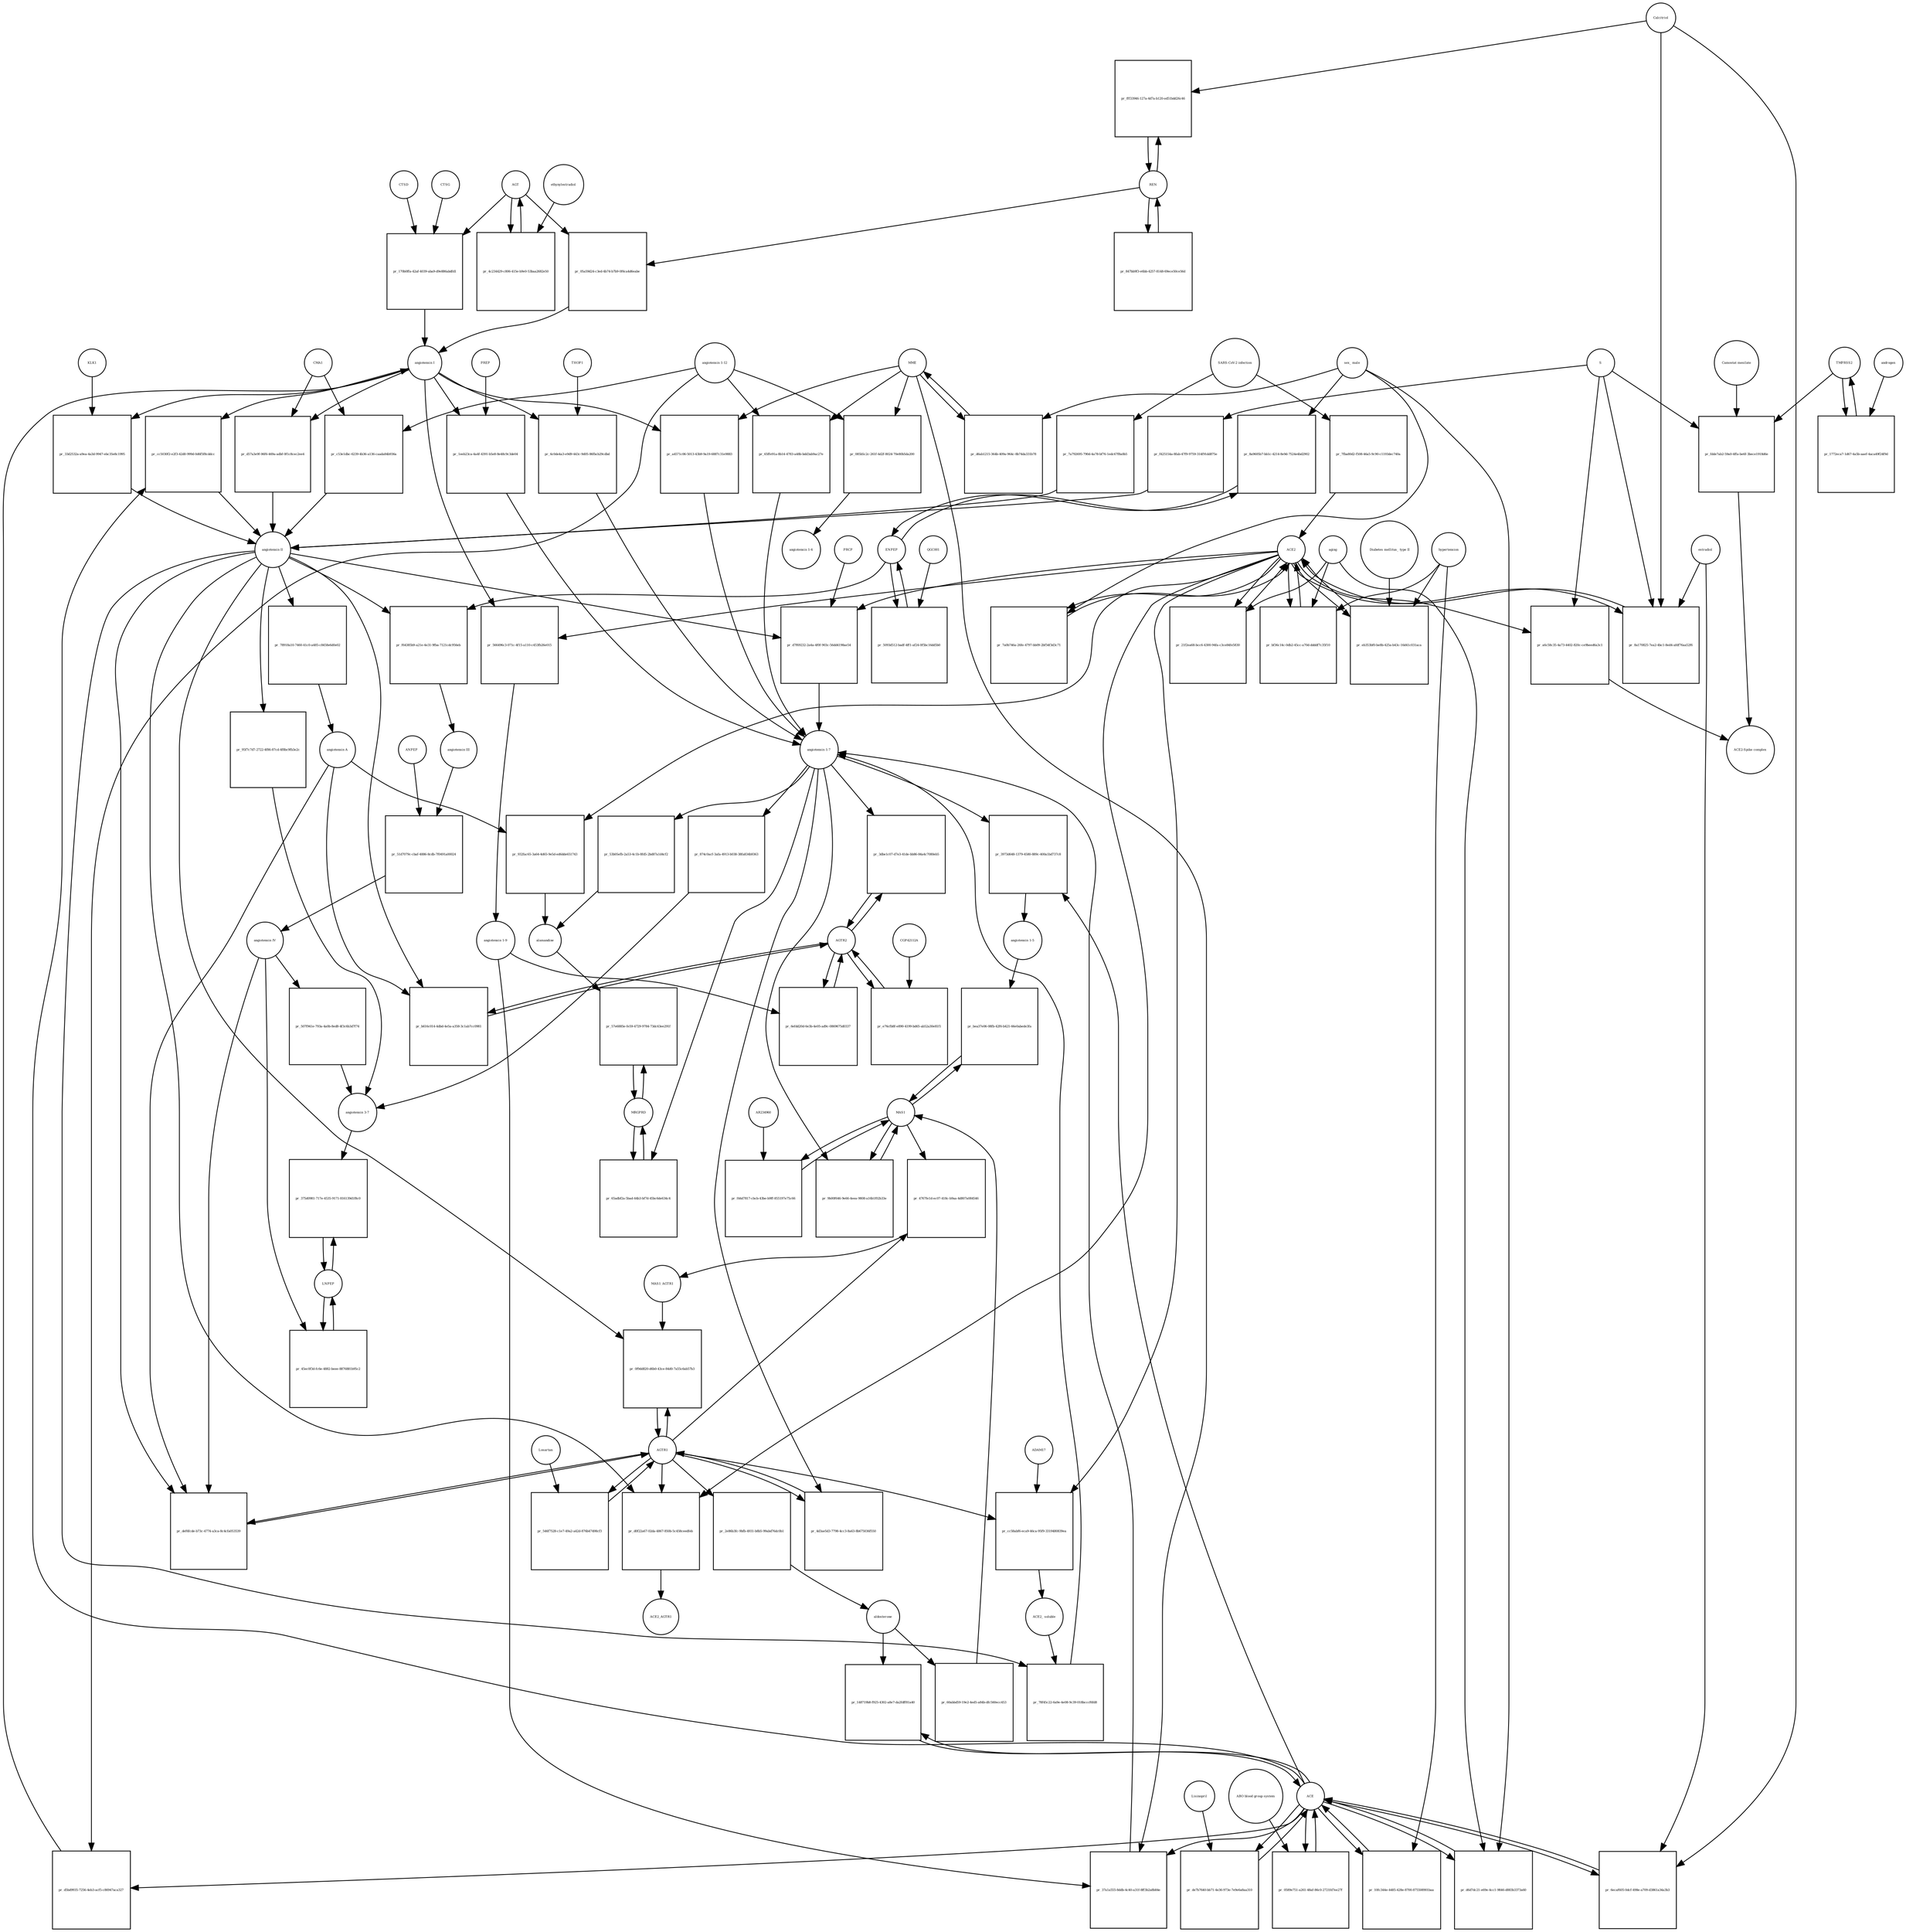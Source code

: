 strict digraph  {
"angiotensin I" [annotation="urn_miriam_obo.chebi_CHEBI%3A2718", bipartite=0, cls="simple chemical", fontsize=4, label="angiotensin I", shape=circle];
"pr_cc5030f2-e2f3-42d0-999d-0d6f5f8cddcc" [annotation="", bipartite=1, cls=process, fontsize=4, label="pr_cc5030f2-e2f3-42d0-999d-0d6f5f8cddcc", shape=square];
"angiotensin II" [annotation="urn_miriam_obo.chebi_CHEBI%3A48432", bipartite=0, cls="simple chemical", fontsize=4, label="angiotensin II", shape=circle];
ACE [annotation="urn_miriam_hgnc_HGNC%3A2707", bipartite=0, cls=macromolecule, fontsize=4, label=ACE, shape=circle];
"pr_566496c3-071c-4f15-a110-c453fb26e015" [annotation="", bipartite=1, cls=process, fontsize=4, label="pr_566496c3-071c-4f15-a110-c453fb26e015", shape=square];
"angiotensin 1-9" [annotation="urn_miriam_obo.chebi_CHEBI%3A80128", bipartite=0, cls="simple chemical", fontsize=4, label="angiotensin 1-9", shape=circle];
ACE2 [annotation="urn_miriam_hgnc_HGNC%3A13557", bipartite=0, cls=macromolecule, fontsize=4, label=ACE2, shape=circle];
"pr_37a1a555-8ddb-4c40-a31f-8ff3b2a8b84e" [annotation="", bipartite=1, cls=process, fontsize=4, label="pr_37a1a555-8ddb-4c40-a31f-8ff3b2a8b84e", shape=square];
"angiotensin 1-7" [annotation="urn_miriam_obo.chebi_CHEBI%3A55438", bipartite=0, cls="simple chemical", fontsize=4, label="angiotensin 1-7", shape=circle];
MME [annotation="", bipartite=0, cls=macromolecule, fontsize=4, label=MME, shape=circle];
"pr_d7f69232-2a4a-4f0f-903c-56dd4198ae54" [annotation="", bipartite=1, cls=process, fontsize=4, label="pr_d7f69232-2a4a-4f0f-903c-56dd4198ae54", shape=square];
PRCP [annotation="urn_miriam_hgnc_HGNC%3A9344", bipartite=0, cls=macromolecule, fontsize=4, label=PRCP, shape=circle];
"pr_3973d648-1379-4580-889c-400a1bd737c8" [annotation="", bipartite=1, cls=process, fontsize=4, label="pr_3973d648-1379-4580-889c-400a1bd737c8", shape=square];
"angiotensin 1-5" [annotation="urn_miriam_obo.chebi_CHEBI%3A80129", bipartite=0, cls="simple chemical", fontsize=4, label="angiotensin 1-5", shape=circle];
REN [annotation="urn_miriam_hgnc_HGNC%3A9958", bipartite=0, cls=macromolecule, fontsize=4, label=REN, shape=circle];
"pr_fff33946-127a-4d7a-b120-ed51bdd26c46" [annotation="", bipartite=1, cls="omitted process", fontsize=4, label="pr_fff33946-127a-4d7a-b120-ed51bdd26c46", shape=square];
Calcitriol [annotation="urn_miriam_obo.chebi_CHEBI%3A17823", bipartite=0, cls="simple chemical", fontsize=4, label=Calcitriol, shape=circle];
AGT [annotation="urn_miriam_hgnc_HGNC%3A333", bipartite=0, cls=macromolecule, fontsize=4, label=AGT, shape=circle];
"pr_05a59d24-c3ed-4b74-b7b9-0f6ca4d6eabe" [annotation="", bipartite=1, cls=process, fontsize=4, label="pr_05a59d24-c3ed-4b74-b7b9-0f6ca4d6eabe", shape=square];
"pr_a4571c06-5013-43b9-9a19-6887c31e9883" [annotation="", bipartite=1, cls=process, fontsize=4, label="pr_a4571c06-5013-43b9-9a19-6887c31e9883", shape=square];
MAS1 [annotation="urn_miriam_hgnc_HGNC%3A6899", bipartite=0, cls=macromolecule, fontsize=4, label=MAS1, shape=circle];
"pr_bea37e06-08fb-42f6-b421-66e0abede3fa" [annotation="", bipartite=1, cls=process, fontsize=4, label="pr_bea37e06-08fb-42f6-b421-66e0abede3fa", shape=square];
"pr_53b05efb-2a53-4c1b-8fd5-2bd87a1d4cf2" [annotation="", bipartite=1, cls=process, fontsize=4, label="pr_53b05efb-2a53-4c1b-8fd5-2bd87a1d4cf2", shape=square];
alamandine [annotation="urn_miriam_pubchem.compound_44192273", bipartite=0, cls="simple chemical", fontsize=4, label=alamandine, shape=circle];
"pr_78918a10-7460-41c0-a485-c8458e6d0e02" [annotation="", bipartite=1, cls=process, fontsize=4, label="pr_78918a10-7460-41c0-a485-c8458e6d0e02", shape=square];
"angiotensin A" [annotation="urn_miriam_kegg.compound_C20970|urn_miriam_pubchem.compound_91691124", bipartite=0, cls="simple chemical", fontsize=4, label="angiotensin A", shape=circle];
"pr_932fac65-3a64-4d65-9e5d-ed6dde651743" [annotation="", bipartite=1, cls=process, fontsize=4, label="pr_932fac65-3a64-4d65-9e5d-ed6dde651743", shape=square];
"pr_f64385b9-a21e-4e31-9fba-7121cdc956eb" [annotation="", bipartite=1, cls=process, fontsize=4, label="pr_f64385b9-a21e-4e31-9fba-7121cdc956eb", shape=square];
"angiotensin III" [annotation="urn_miriam_obo.chebi_CHEBI%3A89666", bipartite=0, cls="simple chemical", fontsize=4, label="angiotensin III", shape=circle];
ENPEP [annotation="urn_miriam_hgnc_HGNC%3A3355", bipartite=0, cls=macromolecule, fontsize=4, label=ENPEP, shape=circle];
"pr_51d7079c-cbaf-4886-8cdb-7f0491a00024" [annotation="", bipartite=1, cls=process, fontsize=4, label="pr_51d7079c-cbaf-4886-8cdb-7f0491a00024", shape=square];
"angiotensin IV" [annotation="urn_miriam_obo.chebi_CHEBI%3A80127", bipartite=0, cls="simple chemical", fontsize=4, label="angiotensin IV", shape=circle];
"ANPEP " [annotation="urn_miriam_hgnc_HGNC%3A500", bipartite=0, cls=macromolecule, fontsize=4, label="ANPEP ", shape=circle];
AGTR2 [annotation="urn_miriam_hgnc_HGNC%3A338", bipartite=0, cls=macromolecule, fontsize=4, label=AGTR2, shape=circle];
"pr_e76cfb8f-e890-4199-bd65-ab52a30e81f1" [annotation="", bipartite=1, cls=process, fontsize=4, label="pr_e76cfb8f-e890-4199-bd65-ab52a30e81f1", shape=square];
CGP42112A [annotation="urn_miriam_obo.chebi_CHEBI%3A147302", bipartite=0, cls="simple chemical", fontsize=4, label=CGP42112A, shape=circle];
"pr_847bb9f3-e6bb-4257-8148-69ece50ce56d" [annotation="", bipartite=1, cls=process, fontsize=4, label="pr_847bb9f3-e6bb-4257-8148-69ece50ce56d", shape=square];
"pr_cc58abf6-eca9-46ca-95f9-3319480839ea" [annotation="", bipartite=1, cls=process, fontsize=4, label="pr_cc58abf6-eca9-46ca-95f9-3319480839ea", shape=square];
"ACE2_ soluble" [annotation="urn_miriam_hgnc.symbol_ACE2", bipartite=0, cls=macromolecule, fontsize=4, label="ACE2_ soluble", shape=circle];
ADAM17 [annotation="urn_miriam_hgnc_HGNC%3A195", bipartite=0, cls=macromolecule, fontsize=4, label=ADAM17, shape=circle];
AGTR1 [annotation="urn_miriam_hgnc_HGNC%3A336", bipartite=0, cls=macromolecule, fontsize=4, label=AGTR1, shape=circle];
"pr_b616c014-4dbd-4e5a-a358-3c1ab7cc0981" [annotation="", bipartite=1, cls=process, fontsize=4, label="pr_b616c014-4dbd-4e5a-a358-3c1ab7cc0981", shape=square];
MRGPRD [annotation="urn_miriam_hgnc_HGNC%3A29626", bipartite=0, cls=macromolecule, fontsize=4, label=MRGPRD, shape=circle];
"pr_57e6885e-fe59-4729-9784-73dc63ee291f" [annotation="", bipartite=1, cls=process, fontsize=4, label="pr_57e6885e-fe59-4729-9784-73dc63ee291f", shape=square];
"pr_78f45c22-6a9e-4e08-9c39-018bcccf6fd8" [annotation="", bipartite=1, cls=process, fontsize=4, label="pr_78f45c22-6a9e-4e08-9c39-018bcccf6fd8", shape=square];
"pr_7a0b746a-26fe-4797-bb09-2bf54f3d3c71" [annotation="", bipartite=1, cls=process, fontsize=4, label="pr_7a0b746a-26fe-4797-bb09-2bf54f3d3c71", shape=square];
"sex_ male" [annotation=urn_miriam_mesh_D008297, bipartite=0, cls=phenotype, fontsize=4, label="sex_ male", shape=circle];
"pr_f425154a-8fab-47f9-9759-314f91dd875e" [annotation="", bipartite=1, cls=process, fontsize=4, label="pr_f425154a-8fab-47f9-9759-314f91dd875e", shape=square];
S [annotation="urn_miriam_uniprot_P0DTC2|urn_miriam_uniprot_P59594", bipartite=0, cls=macromolecule, fontsize=4, label=S, shape=circle];
"pr_def6fcde-b73c-4774-a3ca-8c4cfa053539" [annotation="", bipartite=1, cls=process, fontsize=4, label="pr_def6fcde-b73c-4774-a3ca-8c4cfa053539", shape=square];
"pr_d0f22a67-02da-4867-850b-5c458ceedfeb" [annotation="", bipartite=1, cls=process, fontsize=4, label="pr_d0f22a67-02da-4867-850b-5c458ceedfeb", shape=square];
ACE2_AGTR1 [annotation=urn_miriam_pubmed_25225202, bipartite=0, cls=complex, fontsize=4, label=ACE2_AGTR1, shape=circle];
"pr_a6c58c35-4a73-4402-820c-ce9beed6a3c1" [annotation="", bipartite=1, cls=process, fontsize=4, label="pr_a6c58c35-4a73-4402-820c-ce9beed6a3c1", shape=square];
"ACE2-Spike complex" [annotation=urn_miriam_pubmed_32275855, bipartite=0, cls=complex, fontsize=4, label="ACE2-Spike complex", shape=circle];
"pr_7a792695-790d-4a78-bf76-1edc67f8a0b5" [annotation="", bipartite=1, cls=process, fontsize=4, label="pr_7a792695-790d-4a78-bf76-1edc67f8a0b5", shape=square];
"SARS-CoV-2 infection" [annotation="urn_miriam_taxonomy_2697049|urn_miriam_mesh_C000657245", bipartite=0, cls=phenotype, fontsize=4, label="SARS-CoV-2 infection", shape=circle];
"angiotensin 1-12" [annotation=urn_miriam_pubmed_27465904, bipartite=0, cls="simple chemical", fontsize=4, label="angiotensin 1-12", shape=circle];
"pr_c53e1dbc-6239-4b36-a136-caada84b936a" [annotation="", bipartite=1, cls=process, fontsize=4, label="pr_c53e1dbc-6239-4b36-a136-caada84b936a", shape=square];
CMA1 [annotation="urn_miriam_hgnc_HGNC%3A2097", bipartite=0, cls=macromolecule, fontsize=4, label=CMA1, shape=circle];
TMPRSS2 [annotation="urn_miriam_hgnc_HGNC%3A11876", bipartite=0, cls=macromolecule, fontsize=4, label=TMPRSS2, shape=circle];
"pr_1772eca7-1d67-4a5b-aaef-4aca49f24f9d" [annotation="", bipartite=1, cls="omitted process", fontsize=4, label="pr_1772eca7-1d67-4a5b-aaef-4aca49f24f9d", shape=square];
androgen [annotation="urn_miriam_obo.chebi_CHEBI%3A50113", bipartite=0, cls="simple chemical", fontsize=4, label=androgen, shape=circle];
"pr_085b5c2c-261f-4d2f-8024-70e80b5da200" [annotation="", bipartite=1, cls=process, fontsize=4, label="pr_085b5c2c-261f-4d2f-8024-70e80b5da200", shape=square];
"angiotensin 1-4" [annotation=urn_miriam_pubmed_22490446, bipartite=0, cls="simple chemical", fontsize=4, label="angiotensin 1-4", shape=circle];
"pr_4767fe1d-ec07-418c-b9aa-4d807a084546" [annotation="", bipartite=1, cls=process, fontsize=4, label="pr_4767fe1d-ec07-418c-b9aa-4d807a084546", shape=square];
MAS1_AGTR1 [annotation=urn_miriam_pubmed_15809376, bipartite=0, cls=complex, fontsize=4, label=MAS1_AGTR1, shape=circle];
"pr_0f9dd820-d6b0-43ce-84d0-7a55c6ab57b3" [annotation="", bipartite=1, cls=process, fontsize=4, label="pr_0f9dd820-d6b0-43ce-84d0-7a55c6ab57b3", shape=square];
"pr_de7b7640-bb71-4e36-973e-7e9e6a8aa310" [annotation="", bipartite=1, cls=process, fontsize=4, label="pr_de7b7640-bb71-4e36-973e-7e9e6a8aa310", shape=square];
Lisinopril [annotation="urn_miriam_obo.chebi_CHEBI%3A43755", bipartite=0, cls="simple chemical", fontsize=4, label=Lisinopril, shape=circle];
"pr_d5bd9935-7256-4eb3-acf5-c86947aca327" [annotation="", bipartite=1, cls=process, fontsize=4, label="pr_d5bd9935-7256-4eb3-acf5-c86947aca327", shape=square];
LNPEP [annotation="urn_miriam_hgnc_HGNC%3A6656", bipartite=0, cls=macromolecule, fontsize=4, label=LNPEP, shape=circle];
"pr_45ec0f3d-fc6e-4882-beee-8876881b95c2" [annotation="", bipartite=1, cls=process, fontsize=4, label="pr_45ec0f3d-fc6e-4882-beee-8876881b95c2", shape=square];
"pr_65ffe91a-8b14-4783-a48b-bdd3ab9ac27e" [annotation="", bipartite=1, cls=process, fontsize=4, label="pr_65ffe91a-8b14-4783-a48b-bdd3ab9ac27e", shape=square];
"pr_f44d7817-cbcb-43be-b9ff-855197e75c66" [annotation="", bipartite=1, cls=process, fontsize=4, label="pr_f44d7817-cbcb-43be-b9ff-855197e75c66", shape=square];
AR234960 [annotation="urn_miriam_pubchem.compound_146025955", bipartite=0, cls="simple chemical", fontsize=4, label=AR234960, shape=circle];
"pr_5093d512-badf-4ff1-af24-0f5bc16dd5b0" [annotation="", bipartite=1, cls=process, fontsize=4, label="pr_5093d512-badf-4ff1-af24-0f5bc16dd5b0", shape=square];
QGC001 [annotation=urn_miriam_pubmed_24337978, bipartite=0, cls="simple chemical", fontsize=4, label=QGC001, shape=circle];
"pr_170b0ffa-42af-4039-aba9-d9e886abdfd1" [annotation="", bipartite=1, cls=process, fontsize=4, label="pr_170b0ffa-42af-4039-aba9-d9e886abdfd1", shape=square];
CTSD [annotation="urn_miriam_hgnc_HGNC%3A2529", bipartite=0, cls=macromolecule, fontsize=4, label=CTSD, shape=circle];
CTSG [annotation="urn_miriam_hgnc_HGNC%3A2532", bipartite=0, cls=macromolecule, fontsize=4, label=CTSG, shape=circle];
"pr_d57a3e9f-06f6-469a-adbf-0f1c8cec2ee4" [annotation="", bipartite=1, cls=process, fontsize=4, label="pr_d57a3e9f-06f6-469a-adbf-0f1c8cec2ee4", shape=square];
"pr_33d2532a-a9ea-4a3d-9947-ebc35e8c1995" [annotation="", bipartite=1, cls=process, fontsize=4, label="pr_33d2532a-a9ea-4a3d-9947-ebc35e8c1995", shape=square];
KLK1 [annotation="urn_miriam_hgnc_HGNC%3A6357", bipartite=0, cls=macromolecule, fontsize=4, label=KLK1, shape=circle];
"pr_6c0de4a3-e9d9-443c-9d05-86fbcb29cdbd" [annotation="", bipartite=1, cls=process, fontsize=4, label="pr_6c0de4a3-e9d9-443c-9d05-86fbcb29cdbd", shape=square];
THOP1 [annotation="urn_miriam_hgnc_HGNC%3A11793", bipartite=0, cls=macromolecule, fontsize=4, label=THOP1, shape=circle];
"pr_1eeb23ca-4a4f-4391-b5e8-8e48c9c3de04" [annotation="", bipartite=1, cls=process, fontsize=4, label="pr_1eeb23ca-4a4f-4391-b5e8-8e48c9c3de04", shape=square];
PREP [annotation="urn_miriam_hgnc_HGNC%3A9358", bipartite=0, cls=macromolecule, fontsize=4, label=PREP, shape=circle];
"pr_546f7528-c1e7-49a2-a42d-876b47498cf3" [annotation="", bipartite=1, cls=process, fontsize=4, label="pr_546f7528-c1e7-49a2-a42d-876b47498cf3", shape=square];
Losartan [annotation="urn_miriam_obo.chebi_CHEBI%3A6541", bipartite=0, cls="simple chemical", fontsize=4, label=Losartan, shape=circle];
"pr_4d3ae5d3-7798-4cc3-8a63-8b675036f550" [annotation="", bipartite=1, cls=process, fontsize=4, label="pr_4d3ae5d3-7798-4cc3-8a63-8b675036f550", shape=square];
"pr_3dbe1c07-d7e3-41de-bb86-84a4c7080eb5" [annotation="", bipartite=1, cls=process, fontsize=4, label="pr_3dbe1c07-d7e3-41de-bb86-84a4c7080eb5", shape=square];
"pr_6efdd20d-6e3b-4e05-ad9c-0869675d0337" [annotation="", bipartite=1, cls=process, fontsize=4, label="pr_6efdd20d-6e3b-4e05-ad9c-0869675d0337", shape=square];
"pr_9b00f646-9e66-4eea-9808-a16b1f02b33e" [annotation="", bipartite=1, cls=process, fontsize=4, label="pr_9b00f646-9e66-4eea-9808-a16b1f02b33e", shape=square];
"pr_65adbf2a-5bad-44b3-bf7d-45bc6de634c4" [annotation="", bipartite=1, cls=process, fontsize=4, label="pr_65adbf2a-5bad-44b3-bf7d-45bc6de634c4", shape=square];
"pr_874c0acf-3afa-4913-b038-38fa834b9363" [annotation="", bipartite=1, cls=process, fontsize=4, label="pr_874c0acf-3afa-4913-b038-38fa834b9363", shape=square];
"angiotensin 3-7" [annotation=urn_miriam_pubmed_30934934, bipartite=0, cls="simple chemical", fontsize=4, label="angiotensin 3-7", shape=circle];
"pr_95f7c7d7-2722-4f86-87cd-4f8bc9fb3e2c" [annotation="", bipartite=1, cls=process, fontsize=4, label="pr_95f7c7d7-2722-4f86-87cd-4f8bc9fb3e2c", shape=square];
"pr_507f941e-793a-4a0b-8ed8-4f3c6b3d7f74" [annotation="", bipartite=1, cls=process, fontsize=4, label="pr_507f941e-793a-4a0b-8ed8-4f3c6b3d7f74", shape=square];
"pr_fdde7ab2-59a0-4ffa-be6f-3bece1918d6e" [annotation="", bipartite=1, cls="omitted process", fontsize=4, label="pr_fdde7ab2-59a0-4ffa-be6f-3bece1918d6e", shape=square];
"Camostat mesilate" [annotation="urn_miriam_obo.chebi_CHEBI%3A135632", bipartite=0, cls="simple chemical", fontsize=4, label="Camostat mesilate", shape=circle];
"pr_375d0981-717e-4535-9171-816139d1f8c0" [annotation="", bipartite=1, cls=process, fontsize=4, label="pr_375d0981-717e-4535-9171-816139d1f8c0", shape=square];
"pr_8a170825-7ea2-4bc1-8ed4-afdf76aa52f6" [annotation="", bipartite=1, cls="omitted process", fontsize=4, label="pr_8a170825-7ea2-4bc1-8ed4-afdf76aa52f6", shape=square];
estradiol [annotation="urn_miriam_obo.chebi_CHEBI%3A16469", bipartite=0, cls="simple chemical", fontsize=4, label=estradiol, shape=circle];
"pr_4c234429-c806-415e-b9e0-53baa2682e50" [annotation="", bipartite=1, cls="omitted process", fontsize=4, label="pr_4c234429-c806-415e-b9e0-53baa2682e50", shape=square];
ethynylestradiol [annotation="urn_miriam_obo.chebi_CHEBI%3A4903", bipartite=0, cls="simple chemical", fontsize=4, label=ethynylestradiol, shape=circle];
"pr_7fba80d2-f508-46a5-9c90-c1193dec740a" [annotation="", bipartite=1, cls=process, fontsize=4, label="pr_7fba80d2-f508-46a5-9c90-c1193dec740a", shape=square];
"pr_d6d7dc21-e69e-4cc1-9846-d883b3373a60" [annotation="", bipartite=1, cls=process, fontsize=4, label="pr_d6d7dc21-e69e-4cc1-9846-d883b3373a60", shape=square];
aging [annotation="urn_miriam_obo.go_GO%3A0007568", bipartite=0, cls=phenotype, fontsize=4, label=aging, shape=circle];
"pr_0589e751-a261-48af-86c0-2721fd7ee27f" [annotation="", bipartite=1, cls=process, fontsize=4, label="pr_0589e751-a261-48af-86c0-2721fd7ee27f", shape=square];
"ABO blood group system" [annotation=urn_miriam_mesh_D000017, bipartite=0, cls=phenotype, fontsize=4, label="ABO blood group system", shape=circle];
"pr_21f2ea68-bcc6-4300-94fa-c3ce84fe5830" [annotation="", bipartite=1, cls="omitted process", fontsize=4, label="pr_21f2ea68-bcc6-4300-94fa-c3ce84fe5830", shape=square];
"pr_bf36c14c-0db2-45cc-a70d-ddddf7c35f10" [annotation="", bipartite=1, cls=process, fontsize=4, label="pr_bf36c14c-0db2-45cc-a70d-ddddf7c35f10", shape=square];
hypertension [annotation=urn_miriam_mesh_D006973, bipartite=0, cls=phenotype, fontsize=4, label=hypertension, shape=circle];
"pr_8a9605b7-bb1c-4214-8e9d-7524e4bd2902" [annotation="", bipartite=1, cls=process, fontsize=4, label="pr_8a9605b7-bb1c-4214-8e9d-7524e4bd2902", shape=square];
"pr_d6ab1215-364b-409a-964c-8b74da331b78" [annotation="", bipartite=1, cls=process, fontsize=4, label="pr_d6ab1215-364b-409a-964c-8b74da331b78", shape=square];
"pr_148719b8-f925-4302-a8e7-da2fdff81a40" [annotation="", bipartite=1, cls=process, fontsize=4, label="pr_148719b8-f925-4302-a8e7-da2fdff81a40", shape=square];
aldosterone [annotation="urn_miriam_obo.chebi_CHEBI%3A27584", bipartite=0, cls="simple chemical", fontsize=4, label=aldosterone, shape=circle];
"pr_60abbd59-19e2-4ed5-a84b-dfc560ecc453" [annotation="", bipartite=1, cls=process, fontsize=4, label="pr_60abbd59-19e2-4ed5-a84b-dfc560ecc453", shape=square];
"pr_6ecaf605-0dcf-498e-a709-d3861a34a3b3" [annotation="", bipartite=1, cls="omitted process", fontsize=4, label="pr_6ecaf605-0dcf-498e-a709-d3861a34a3b3", shape=square];
"pr_2e86b3fc-9bfb-4931-b8b5-99abd76dc0b1" [annotation="", bipartite=1, cls=process, fontsize=4, label="pr_2e86b3fc-9bfb-4931-b8b5-99abd76dc0b1", shape=square];
"pr_eb353bf0-be8b-425a-b43c-16d41c031aca" [annotation="", bipartite=1, cls="omitted process", fontsize=4, label="pr_eb353bf0-be8b-425a-b43c-16d41c031aca", shape=square];
" Diabetes mellitus_ type II" [annotation=urn_miriam_mesh_D003924, bipartite=0, cls=phenotype, fontsize=4, label=" Diabetes mellitus_ type II", shape=circle];
"pr_10fc344e-4485-428e-8700-875508901baa" [annotation="", bipartite=1, cls=process, fontsize=4, label="pr_10fc344e-4485-428e-8700-875508901baa", shape=square];
"angiotensin I" -> "pr_cc5030f2-e2f3-42d0-999d-0d6f5f8cddcc"  [annotation="", interaction_type=consumption];
"angiotensin I" -> "pr_566496c3-071c-4f15-a110-c453fb26e015"  [annotation="", interaction_type=consumption];
"angiotensin I" -> "pr_a4571c06-5013-43b9-9a19-6887c31e9883"  [annotation="", interaction_type=consumption];
"angiotensin I" -> "pr_d57a3e9f-06f6-469a-adbf-0f1c8cec2ee4"  [annotation="", interaction_type=consumption];
"angiotensin I" -> "pr_33d2532a-a9ea-4a3d-9947-ebc35e8c1995"  [annotation="", interaction_type=consumption];
"angiotensin I" -> "pr_6c0de4a3-e9d9-443c-9d05-86fbcb29cdbd"  [annotation="", interaction_type=consumption];
"angiotensin I" -> "pr_1eeb23ca-4a4f-4391-b5e8-8e48c9c3de04"  [annotation="", interaction_type=consumption];
"pr_cc5030f2-e2f3-42d0-999d-0d6f5f8cddcc" -> "angiotensin II"  [annotation="", interaction_type=production];
"angiotensin II" -> "pr_d7f69232-2a4a-4f0f-903c-56dd4198ae54"  [annotation="", interaction_type=consumption];
"angiotensin II" -> "pr_78918a10-7460-41c0-a485-c8458e6d0e02"  [annotation="", interaction_type=consumption];
"angiotensin II" -> "pr_f64385b9-a21e-4e31-9fba-7121cdc956eb"  [annotation="", interaction_type=consumption];
"angiotensin II" -> "pr_b616c014-4dbd-4e5a-a358-3c1ab7cc0981"  [annotation="urn_miriam_pubmed_17630322|urn_miriam_taxonomy_9606|urn_miriam_pubmed_17138938", interaction_type=stimulation];
"angiotensin II" -> "pr_78f45c22-6a9e-4e08-9c39-018bcccf6fd8"  [annotation="", interaction_type=consumption];
"angiotensin II" -> "pr_def6fcde-b73c-4774-a3ca-8c4cfa053539"  [annotation="urn_miriam_pubmed_26497614|urn_miriam_taxonomy_10116|urn_miriam_pubmed_17630322|urn_miriam_pubmed_32333398|urn_miriam_pubmed_17138938|urn_miriam_taxonomy_9606", interaction_type=stimulation];
"angiotensin II" -> "pr_d0f22a67-02da-4867-850b-5c458ceedfeb"  [annotation="urn_miriam_pubmed_25225202|urn_miriam_taxonomy_9606", interaction_type=inhibition];
"angiotensin II" -> "pr_0f9dd820-d6b0-43ce-84d0-7a55c6ab57b3"  [annotation="urn_miriam_pubmed_15809376|urn_miriam_taxonomy_9606", interaction_type=stimulation];
"angiotensin II" -> "pr_95f7c7d7-2722-4f86-87cd-4f8bc9fb3e2c"  [annotation="", interaction_type=consumption];
ACE -> "pr_cc5030f2-e2f3-42d0-999d-0d6f5f8cddcc"  [annotation="urn_miriam_taxonomy_9606|urn_miriam_pubmed_10969042", interaction_type=catalysis];
ACE -> "pr_37a1a555-8ddb-4c40-a31f-8ff3b2a8b84e"  [annotation="urn_miriam_pubmed_15283675|urn_miriam_taxonomy_9606", interaction_type=catalysis];
ACE -> "pr_3973d648-1379-4580-889c-400a1bd737c8"  [annotation="urn_miriam_pubmed_10969042|urn_miriam_taxonomy_9606", interaction_type=catalysis];
ACE -> "pr_de7b7640-bb71-4e36-973e-7e9e6a8aa310"  [annotation="", interaction_type=consumption];
ACE -> "pr_d5bd9935-7256-4eb3-acf5-c86947aca327"  [annotation="urn_miriam_pubmed_22490446|urn_miriam_taxonomy_10116", interaction_type=catalysis];
ACE -> "pr_d6d7dc21-e69e-4cc1-9846-d883b3373a60"  [annotation="", interaction_type=consumption];
ACE -> "pr_0589e751-a261-48af-86c0-2721fd7ee27f"  [annotation="", interaction_type=consumption];
ACE -> "pr_148719b8-f925-4302-a8e7-da2fdff81a40"  [annotation="", interaction_type=consumption];
ACE -> "pr_6ecaf605-0dcf-498e-a709-d3861a34a3b3"  [annotation="", interaction_type=consumption];
ACE -> "pr_10fc344e-4485-428e-8700-875508901baa"  [annotation="", interaction_type=consumption];
"pr_566496c3-071c-4f15-a110-c453fb26e015" -> "angiotensin 1-9"  [annotation="", interaction_type=production];
"angiotensin 1-9" -> "pr_37a1a555-8ddb-4c40-a31f-8ff3b2a8b84e"  [annotation="", interaction_type=consumption];
"angiotensin 1-9" -> "pr_6efdd20d-6e3b-4e05-ad9c-0869675d0337"  [annotation="urn_miriam_pubmed_30048754|urn_miriam_taxonomy_10116", interaction_type=stimulation];
ACE2 -> "pr_566496c3-071c-4f15-a110-c453fb26e015"  [annotation="urn_miriam_pubmed_10969042|urn_miriam_taxonomy_9606", interaction_type=catalysis];
ACE2 -> "pr_d7f69232-2a4a-4f0f-903c-56dd4198ae54"  [annotation="urn_miriam_taxonomy_10090|urn_miriam_pubmed_23392115", interaction_type=catalysis];
ACE2 -> "pr_932fac65-3a64-4d65-9e5d-ed6dde651743"  [annotation="urn_miriam_pubmed_23446738|urn_miriam_taxonomy_9606", interaction_type=catalysis];
ACE2 -> "pr_cc58abf6-eca9-46ca-95f9-3319480839ea"  [annotation="", interaction_type=consumption];
ACE2 -> "pr_7a0b746a-26fe-4797-bb09-2bf54f3d3c71"  [annotation="", interaction_type=consumption];
ACE2 -> "pr_d0f22a67-02da-4867-850b-5c458ceedfeb"  [annotation="", interaction_type=consumption];
ACE2 -> "pr_a6c58c35-4a73-4402-820c-ce9beed6a3c1"  [annotation="", interaction_type=consumption];
ACE2 -> "pr_8a170825-7ea2-4bc1-8ed4-afdf76aa52f6"  [annotation="", interaction_type=consumption];
ACE2 -> "pr_21f2ea68-bcc6-4300-94fa-c3ce84fe5830"  [annotation="", interaction_type=consumption];
ACE2 -> "pr_bf36c14c-0db2-45cc-a70d-ddddf7c35f10"  [annotation="", interaction_type=consumption];
ACE2 -> "pr_eb353bf0-be8b-425a-b43c-16d41c031aca"  [annotation="", interaction_type=consumption];
"pr_37a1a555-8ddb-4c40-a31f-8ff3b2a8b84e" -> "angiotensin 1-7"  [annotation="", interaction_type=production];
"angiotensin 1-7" -> "pr_3973d648-1379-4580-889c-400a1bd737c8"  [annotation="", interaction_type=consumption];
"angiotensin 1-7" -> "pr_53b05efb-2a53-4c1b-8fd5-2bd87a1d4cf2"  [annotation="", interaction_type=consumption];
"angiotensin 1-7" -> "pr_4d3ae5d3-7798-4cc3-8a63-8b675036f550"  [annotation="urn_miriam_pubmed_29928987|urn_miriam_taxonomy_9606", interaction_type=inhibition];
"angiotensin 1-7" -> "pr_3dbe1c07-d7e3-41de-bb86-84a4c7080eb5"  [annotation="urn_miriam_pubmed_15767466|urn_miriam_taxonomy_10116", interaction_type=stimulation];
"angiotensin 1-7" -> "pr_9b00f646-9e66-4eea-9808-a16b1f02b33e"  [annotation="urn_miriam_pubmed_27217404|urn_miriam_taxonomy_9606", interaction_type=stimulation];
"angiotensin 1-7" -> "pr_65adbf2a-5bad-44b3-bf7d-45bc6de634c4"  [annotation="urn_miriam_pubmed_27217404|urn_miriam_taxonomy_9606", interaction_type=stimulation];
"angiotensin 1-7" -> "pr_874c0acf-3afa-4913-b038-38fa834b9363"  [annotation="", interaction_type=consumption];
MME -> "pr_37a1a555-8ddb-4c40-a31f-8ff3b2a8b84e"  [annotation="urn_miriam_pubmed_15283675|urn_miriam_taxonomy_9606", interaction_type=catalysis];
MME -> "pr_a4571c06-5013-43b9-9a19-6887c31e9883"  [annotation="urn_miriam_taxonomy_9606|urn_miriam_pubmed_15283675", interaction_type=catalysis];
MME -> "pr_085b5c2c-261f-4d2f-8024-70e80b5da200"  [annotation="urn_miriam_pubmed_22490446|urn_miriam_taxonomy_10116", interaction_type=catalysis];
MME -> "pr_65ffe91a-8b14-4783-a48b-bdd3ab9ac27e"  [annotation="urn_miriam_pubmed_22490446|urn_miriam_taxonomy_10116", interaction_type=catalysis];
MME -> "pr_d6ab1215-364b-409a-964c-8b74da331b78"  [annotation="", interaction_type=consumption];
"pr_d7f69232-2a4a-4f0f-903c-56dd4198ae54" -> "angiotensin 1-7"  [annotation="", interaction_type=production];
PRCP -> "pr_d7f69232-2a4a-4f0f-903c-56dd4198ae54"  [annotation="urn_miriam_taxonomy_10090|urn_miriam_pubmed_23392115", interaction_type=catalysis];
"pr_3973d648-1379-4580-889c-400a1bd737c8" -> "angiotensin 1-5"  [annotation="", interaction_type=production];
"angiotensin 1-5" -> "pr_bea37e06-08fb-42f6-b421-66e0abede3fa"  [annotation="urn_miriam_pubmed_27660028|urn_miriam_taxonomy_10116", interaction_type=stimulation];
REN -> "pr_fff33946-127a-4d7a-b120-ed51bdd26c46"  [annotation="", interaction_type=consumption];
REN -> "pr_05a59d24-c3ed-4b74-b7b9-0f6ca4d6eabe"  [annotation="urn_miriam_pubmed_10585461|urn_miriam_taxonomy_9606", interaction_type=catalysis];
REN -> "pr_847bb9f3-e6bb-4257-8148-69ece50ce56d"  [annotation="", interaction_type=consumption];
"pr_fff33946-127a-4d7a-b120-ed51bdd26c46" -> REN  [annotation="", interaction_type=production];
Calcitriol -> "pr_fff33946-127a-4d7a-b120-ed51bdd26c46"  [annotation="urn_miriam_pubmed_12122115|urn_miriam_taxonomy_10090", interaction_type=inhibition];
Calcitriol -> "pr_8a170825-7ea2-4bc1-8ed4-afdf76aa52f6"  [annotation="urn_miriam_pubmed_32432918|urn_miriam_taxonomy_9606|urn_miriam_pubmed_19864379|urn_miriam_uniprot_P59594|urn_miriam_pubmed_26562171|urn_miriam_pubmed_28944831|urn_miriam_taxonomy_10116", interaction_type=stimulation];
Calcitriol -> "pr_6ecaf605-0dcf-498e-a709-d3861a34a3b3"  [annotation="urn_miriam_pubmed_26562171|urn_miriam_taxonomy_9606|urn_miriam_pubmed_28944831|urn_miriam_taxonomy_10116", interaction_type=inhibition];
AGT -> "pr_05a59d24-c3ed-4b74-b7b9-0f6ca4d6eabe"  [annotation="", interaction_type=consumption];
AGT -> "pr_170b0ffa-42af-4039-aba9-d9e886abdfd1"  [annotation="", interaction_type=consumption];
AGT -> "pr_4c234429-c806-415e-b9e0-53baa2682e50"  [annotation="", interaction_type=consumption];
"pr_05a59d24-c3ed-4b74-b7b9-0f6ca4d6eabe" -> "angiotensin I"  [annotation="", interaction_type=production];
"pr_a4571c06-5013-43b9-9a19-6887c31e9883" -> "angiotensin 1-7"  [annotation="", interaction_type=production];
MAS1 -> "pr_bea37e06-08fb-42f6-b421-66e0abede3fa"  [annotation="", interaction_type=consumption];
MAS1 -> "pr_4767fe1d-ec07-418c-b9aa-4d807a084546"  [annotation="", interaction_type=consumption];
MAS1 -> "pr_f44d7817-cbcb-43be-b9ff-855197e75c66"  [annotation="", interaction_type=consumption];
MAS1 -> "pr_9b00f646-9e66-4eea-9808-a16b1f02b33e"  [annotation="", interaction_type=consumption];
"pr_bea37e06-08fb-42f6-b421-66e0abede3fa" -> MAS1  [annotation="", interaction_type=production];
"pr_53b05efb-2a53-4c1b-8fd5-2bd87a1d4cf2" -> alamandine  [annotation="", interaction_type=production];
alamandine -> "pr_57e6885e-fe59-4729-9784-73dc63ee291f"  [annotation="urn_miriam_pubmed_23446738|urn_miriam_taxonomy_9606", interaction_type=stimulation];
"pr_78918a10-7460-41c0-a485-c8458e6d0e02" -> "angiotensin A"  [annotation="", interaction_type=production];
"angiotensin A" -> "pr_932fac65-3a64-4d65-9e5d-ed6dde651743"  [annotation="", interaction_type=consumption];
"angiotensin A" -> "pr_b616c014-4dbd-4e5a-a358-3c1ab7cc0981"  [annotation="urn_miriam_pubmed_17630322|urn_miriam_taxonomy_9606|urn_miriam_pubmed_17138938", interaction_type=stimulation];
"angiotensin A" -> "pr_def6fcde-b73c-4774-a3ca-8c4cfa053539"  [annotation="urn_miriam_pubmed_26497614|urn_miriam_taxonomy_10116|urn_miriam_pubmed_17630322|urn_miriam_pubmed_32333398|urn_miriam_pubmed_17138938|urn_miriam_taxonomy_9606", interaction_type=stimulation];
"pr_932fac65-3a64-4d65-9e5d-ed6dde651743" -> alamandine  [annotation="", interaction_type=production];
"pr_f64385b9-a21e-4e31-9fba-7121cdc956eb" -> "angiotensin III"  [annotation="", interaction_type=production];
"angiotensin III" -> "pr_51d7079c-cbaf-4886-8cdb-7f0491a00024"  [annotation="", interaction_type=consumption];
ENPEP -> "pr_f64385b9-a21e-4e31-9fba-7121cdc956eb"  [annotation="urn_miriam_pubmed_8876246|urn_miriam_taxonomy_10090", interaction_type=catalysis];
ENPEP -> "pr_5093d512-badf-4ff1-af24-0f5bc16dd5b0"  [annotation="", interaction_type=consumption];
ENPEP -> "pr_8a9605b7-bb1c-4214-8e9d-7524e4bd2902"  [annotation="", interaction_type=consumption];
"pr_51d7079c-cbaf-4886-8cdb-7f0491a00024" -> "angiotensin IV"  [annotation="", interaction_type=production];
"angiotensin IV" -> "pr_def6fcde-b73c-4774-a3ca-8c4cfa053539"  [annotation="urn_miriam_pubmed_26497614|urn_miriam_taxonomy_10116|urn_miriam_pubmed_17630322|urn_miriam_pubmed_32333398|urn_miriam_pubmed_17138938|urn_miriam_taxonomy_9606", interaction_type=stimulation];
"angiotensin IV" -> "pr_45ec0f3d-fc6e-4882-beee-8876881b95c2"  [annotation="urn_miriam_pubmed_11707427|urn_miriam_taxonomy_9606", interaction_type=stimulation];
"angiotensin IV" -> "pr_507f941e-793a-4a0b-8ed8-4f3c6b3d7f74"  [annotation="", interaction_type=consumption];
"ANPEP " -> "pr_51d7079c-cbaf-4886-8cdb-7f0491a00024"  [annotation="urn_miriam_pubmed_8876246|urn_miriam_taxonomy_10090", interaction_type=catalysis];
AGTR2 -> "pr_e76cfb8f-e890-4199-bd65-ab52a30e81f1"  [annotation="", interaction_type=consumption];
AGTR2 -> "pr_b616c014-4dbd-4e5a-a358-3c1ab7cc0981"  [annotation="", interaction_type=consumption];
AGTR2 -> "pr_3dbe1c07-d7e3-41de-bb86-84a4c7080eb5"  [annotation="", interaction_type=consumption];
AGTR2 -> "pr_6efdd20d-6e3b-4e05-ad9c-0869675d0337"  [annotation="", interaction_type=consumption];
"pr_e76cfb8f-e890-4199-bd65-ab52a30e81f1" -> AGTR2  [annotation="", interaction_type=production];
CGP42112A -> "pr_e76cfb8f-e890-4199-bd65-ab52a30e81f1"  [annotation="urn_miriam_pubmed_25014541|urn_miriam_taxonomy_9606", interaction_type=stimulation];
"pr_847bb9f3-e6bb-4257-8148-69ece50ce56d" -> REN  [annotation="", interaction_type=production];
"pr_cc58abf6-eca9-46ca-95f9-3319480839ea" -> "ACE2_ soluble"  [annotation="", interaction_type=production];
"ACE2_ soluble" -> "pr_78f45c22-6a9e-4e08-9c39-018bcccf6fd8"  [annotation="urn_miriam_pubmed_28512108|urn_miriam_taxonomy_9606", interaction_type=stimulation];
ADAM17 -> "pr_cc58abf6-eca9-46ca-95f9-3319480839ea"  [annotation="urn_miriam_pubmed_24227843|urn_miriam_taxonomy_9606|urn_miriam_pubmed_32333398|urn_miriam_pubmed_28512108", interaction_type=catalysis];
AGTR1 -> "pr_cc58abf6-eca9-46ca-95f9-3319480839ea"  [annotation="urn_miriam_pubmed_24227843|urn_miriam_taxonomy_9606|urn_miriam_pubmed_32333398|urn_miriam_pubmed_28512108", interaction_type=stimulation];
AGTR1 -> "pr_def6fcde-b73c-4774-a3ca-8c4cfa053539"  [annotation="", interaction_type=consumption];
AGTR1 -> "pr_d0f22a67-02da-4867-850b-5c458ceedfeb"  [annotation="", interaction_type=consumption];
AGTR1 -> "pr_4767fe1d-ec07-418c-b9aa-4d807a084546"  [annotation="", interaction_type=consumption];
AGTR1 -> "pr_0f9dd820-d6b0-43ce-84d0-7a55c6ab57b3"  [annotation="", interaction_type=consumption];
AGTR1 -> "pr_546f7528-c1e7-49a2-a42d-876b47498cf3"  [annotation="", interaction_type=consumption];
AGTR1 -> "pr_4d3ae5d3-7798-4cc3-8a63-8b675036f550"  [annotation="", interaction_type=consumption];
AGTR1 -> "pr_2e86b3fc-9bfb-4931-b8b5-99abd76dc0b1"  [annotation="urn_miriam_pubmed_1338730|urn_miriam_taxonomy_10116", interaction_type=stimulation];
"pr_b616c014-4dbd-4e5a-a358-3c1ab7cc0981" -> AGTR2  [annotation="", interaction_type=production];
MRGPRD -> "pr_57e6885e-fe59-4729-9784-73dc63ee291f"  [annotation="", interaction_type=consumption];
MRGPRD -> "pr_65adbf2a-5bad-44b3-bf7d-45bc6de634c4"  [annotation="", interaction_type=consumption];
"pr_57e6885e-fe59-4729-9784-73dc63ee291f" -> MRGPRD  [annotation="", interaction_type=production];
"pr_78f45c22-6a9e-4e08-9c39-018bcccf6fd8" -> "angiotensin 1-7"  [annotation="", interaction_type=production];
"pr_7a0b746a-26fe-4797-bb09-2bf54f3d3c71" -> ACE2  [annotation="", interaction_type=production];
"sex_ male" -> "pr_7a0b746a-26fe-4797-bb09-2bf54f3d3c71"  [annotation="urn_miriam_pubmed_26171856|urn_miriam_taxonomy_10116|urn_miriam_pubmed_26010093", interaction_type=stimulation];
"sex_ male" -> "pr_d6d7dc21-e69e-4cc1-9846-d883b3373a60"  [annotation="urn_miriam_taxonomy_9606|urn_miriam_pubmed_28174624", interaction_type=inhibition];
"sex_ male" -> "pr_8a9605b7-bb1c-4214-8e9d-7524e4bd2902"  [annotation="urn_miriam_pubmed_28174624|urn_miriam_taxonomy_9606", interaction_type=inhibition];
"sex_ male" -> "pr_d6ab1215-364b-409a-964c-8b74da331b78"  [annotation="urn_miriam_pubmed_28174624|urn_miriam_taxonomy_9606", interaction_type=stimulation];
"pr_f425154a-8fab-47f9-9759-314f91dd875e" -> "angiotensin II"  [annotation="", interaction_type=production];
S -> "pr_f425154a-8fab-47f9-9759-314f91dd875e"  [annotation="urn_miriam_pubmed_16007097|urn_miriam_taxonomy_10090|urn_miriam_uniprot_P59594|urn_miriam_pubmed_19375596|urn_miriam_taxonomy_9606", interaction_type=stimulation];
S -> "pr_a6c58c35-4a73-4402-820c-ce9beed6a3c1"  [annotation="", interaction_type=consumption];
S -> "pr_fdde7ab2-59a0-4ffa-be6f-3bece1918d6e"  [annotation="", interaction_type=consumption];
S -> "pr_8a170825-7ea2-4bc1-8ed4-afdf76aa52f6"  [annotation="urn_miriam_pubmed_32432918|urn_miriam_taxonomy_9606|urn_miriam_pubmed_19864379|urn_miriam_uniprot_P59594|urn_miriam_pubmed_26562171|urn_miriam_pubmed_28944831|urn_miriam_taxonomy_10116", interaction_type=inhibition];
"pr_def6fcde-b73c-4774-a3ca-8c4cfa053539" -> AGTR1  [annotation="", interaction_type=production];
"pr_d0f22a67-02da-4867-850b-5c458ceedfeb" -> ACE2_AGTR1  [annotation="", interaction_type=production];
"pr_a6c58c35-4a73-4402-820c-ce9beed6a3c1" -> "ACE2-Spike complex"  [annotation="", interaction_type=production];
"pr_7a792695-790d-4a78-bf76-1edc67f8a0b5" -> "angiotensin II"  [annotation="", interaction_type=production];
"SARS-CoV-2 infection" -> "pr_7a792695-790d-4a78-bf76-1edc67f8a0b5"  [annotation="urn_miriam_pubmed_32048163|urn_miriam_taxonomy_9606", interaction_type=stimulation];
"SARS-CoV-2 infection" -> "pr_7fba80d2-f508-46a5-9c90-c1193dec740a"  [annotation="urn_miriam_pubmed_32408336|urn_miriam_taxonomy_9606", interaction_type=inhibition];
"angiotensin 1-12" -> "pr_c53e1dbc-6239-4b36-a136-caada84b936a"  [annotation="", interaction_type=consumption];
"angiotensin 1-12" -> "pr_085b5c2c-261f-4d2f-8024-70e80b5da200"  [annotation="", interaction_type=consumption];
"angiotensin 1-12" -> "pr_d5bd9935-7256-4eb3-acf5-c86947aca327"  [annotation="", interaction_type=consumption];
"angiotensin 1-12" -> "pr_65ffe91a-8b14-4783-a48b-bdd3ab9ac27e"  [annotation="", interaction_type=consumption];
"pr_c53e1dbc-6239-4b36-a136-caada84b936a" -> "angiotensin II"  [annotation="", interaction_type=production];
CMA1 -> "pr_c53e1dbc-6239-4b36-a136-caada84b936a"  [annotation="urn_miriam_pubmed_22180785|urn_miriam_taxonomy_9606", interaction_type=catalysis];
CMA1 -> "pr_d57a3e9f-06f6-469a-adbf-0f1c8cec2ee4"  [annotation="urn_miriam_pubmed_2266130|urn_miriam_taxonomy_9606", interaction_type=catalysis];
TMPRSS2 -> "pr_1772eca7-1d67-4a5b-aaef-4aca49f24f9d"  [annotation="", interaction_type=consumption];
TMPRSS2 -> "pr_fdde7ab2-59a0-4ffa-be6f-3bece1918d6e"  [annotation="urn_miriam_pubmed_32142651|urn_miriam_taxonomy_9606|urn_miriam_uniprot_P0DTC2", interaction_type=stimulation];
"pr_1772eca7-1d67-4a5b-aaef-4aca49f24f9d" -> TMPRSS2  [annotation="", interaction_type=production];
androgen -> "pr_1772eca7-1d67-4a5b-aaef-4aca49f24f9d"  [annotation="urn_miriam_pubmed_10485450|urn_miriam_taxonomy_9606", interaction_type=stimulation];
"pr_085b5c2c-261f-4d2f-8024-70e80b5da200" -> "angiotensin 1-4"  [annotation="", interaction_type=production];
"pr_4767fe1d-ec07-418c-b9aa-4d807a084546" -> MAS1_AGTR1  [annotation="", interaction_type=production];
MAS1_AGTR1 -> "pr_0f9dd820-d6b0-43ce-84d0-7a55c6ab57b3"  [annotation="urn_miriam_pubmed_15809376|urn_miriam_taxonomy_9606", interaction_type=inhibition];
"pr_0f9dd820-d6b0-43ce-84d0-7a55c6ab57b3" -> AGTR1  [annotation="", interaction_type=production];
"pr_de7b7640-bb71-4e36-973e-7e9e6a8aa310" -> ACE  [annotation="", interaction_type=production];
Lisinopril -> "pr_de7b7640-bb71-4e36-973e-7e9e6a8aa310"  [annotation="urn_miriam_pubmed_2550696|urn_miriam_taxonomy_9606", interaction_type=inhibition];
"pr_d5bd9935-7256-4eb3-acf5-c86947aca327" -> "angiotensin I"  [annotation="", interaction_type=production];
LNPEP -> "pr_45ec0f3d-fc6e-4882-beee-8876881b95c2"  [annotation="", interaction_type=consumption];
LNPEP -> "pr_375d0981-717e-4535-9171-816139d1f8c0"  [annotation="", interaction_type=consumption];
"pr_45ec0f3d-fc6e-4882-beee-8876881b95c2" -> LNPEP  [annotation="", interaction_type=production];
"pr_65ffe91a-8b14-4783-a48b-bdd3ab9ac27e" -> "angiotensin 1-7"  [annotation="", interaction_type=production];
"pr_f44d7817-cbcb-43be-b9ff-855197e75c66" -> MAS1  [annotation="", interaction_type=production];
AR234960 -> "pr_f44d7817-cbcb-43be-b9ff-855197e75c66"  [annotation="urn_miriam_pubmed_29287092|urn_miriam_taxonomy_9606", interaction_type=stimulation];
"pr_5093d512-badf-4ff1-af24-0f5bc16dd5b0" -> ENPEP  [annotation="", interaction_type=production];
QGC001 -> "pr_5093d512-badf-4ff1-af24-0f5bc16dd5b0"  [annotation="urn_miriam_pubmed_22710644|urn_miriam_taxonomy_10116", interaction_type=inhibition];
"pr_170b0ffa-42af-4039-aba9-d9e886abdfd1" -> "angiotensin I"  [annotation="", interaction_type=production];
CTSD -> "pr_170b0ffa-42af-4039-aba9-d9e886abdfd1"  [annotation="urn_miriam_pubmed_6172448|urn_miriam_taxonomy_9606", interaction_type=catalysis];
CTSG -> "pr_170b0ffa-42af-4039-aba9-d9e886abdfd1"  [annotation="urn_miriam_pubmed_6172448|urn_miriam_taxonomy_9606", interaction_type=catalysis];
"pr_d57a3e9f-06f6-469a-adbf-0f1c8cec2ee4" -> "angiotensin II"  [annotation="", interaction_type=production];
"pr_33d2532a-a9ea-4a3d-9947-ebc35e8c1995" -> "angiotensin II"  [annotation="", interaction_type=production];
KLK1 -> "pr_33d2532a-a9ea-4a3d-9947-ebc35e8c1995"  [annotation="urn_miriam_taxonomy_9823|urn_miriam_pubmed_6555043", interaction_type=catalysis];
"pr_6c0de4a3-e9d9-443c-9d05-86fbcb29cdbd" -> "angiotensin 1-7"  [annotation="", interaction_type=production];
THOP1 -> "pr_6c0de4a3-e9d9-443c-9d05-86fbcb29cdbd"  [annotation="urn_miriam_pubmed_24041943|urn_miriam_taxonomy_10116", interaction_type=catalysis];
"pr_1eeb23ca-4a4f-4391-b5e8-8e48c9c3de04" -> "angiotensin 1-7"  [annotation="", interaction_type=production];
PREP -> "pr_1eeb23ca-4a4f-4391-b5e8-8e48c9c3de04"  [annotation="urn_miriam_pubmed_1310484|urn_miriam_taxonomy_9606", interaction_type=catalysis];
"pr_546f7528-c1e7-49a2-a42d-876b47498cf3" -> AGTR1  [annotation="", interaction_type=production];
Losartan -> "pr_546f7528-c1e7-49a2-a42d-876b47498cf3"  [annotation="urn_miriam_pubmed_24530803|urn_miriam_taxonomy_8355", interaction_type=inhibition];
"pr_4d3ae5d3-7798-4cc3-8a63-8b675036f550" -> AGTR1  [annotation="", interaction_type=production];
"pr_3dbe1c07-d7e3-41de-bb86-84a4c7080eb5" -> AGTR2  [annotation="", interaction_type=production];
"pr_6efdd20d-6e3b-4e05-ad9c-0869675d0337" -> AGTR2  [annotation="", interaction_type=production];
"pr_9b00f646-9e66-4eea-9808-a16b1f02b33e" -> MAS1  [annotation="", interaction_type=production];
"pr_65adbf2a-5bad-44b3-bf7d-45bc6de634c4" -> MRGPRD  [annotation="", interaction_type=production];
"pr_874c0acf-3afa-4913-b038-38fa834b9363" -> "angiotensin 3-7"  [annotation="", interaction_type=production];
"angiotensin 3-7" -> "pr_375d0981-717e-4535-9171-816139d1f8c0"  [annotation="urn_miriam_pubmed_30934934|urn_miriam_taxonomy_40674", interaction_type=stimulation];
"pr_95f7c7d7-2722-4f86-87cd-4f8bc9fb3e2c" -> "angiotensin 3-7"  [annotation="", interaction_type=production];
"pr_507f941e-793a-4a0b-8ed8-4f3c6b3d7f74" -> "angiotensin 3-7"  [annotation="", interaction_type=production];
"pr_fdde7ab2-59a0-4ffa-be6f-3bece1918d6e" -> "ACE2-Spike complex"  [annotation="", interaction_type=production];
"Camostat mesilate" -> "pr_fdde7ab2-59a0-4ffa-be6f-3bece1918d6e"  [annotation="urn_miriam_pubmed_32142651|urn_miriam_taxonomy_9606|urn_miriam_uniprot_P0DTC2", interaction_type=inhibition];
"pr_375d0981-717e-4535-9171-816139d1f8c0" -> LNPEP  [annotation="", interaction_type=production];
"pr_8a170825-7ea2-4bc1-8ed4-afdf76aa52f6" -> ACE2  [annotation="", interaction_type=production];
estradiol -> "pr_8a170825-7ea2-4bc1-8ed4-afdf76aa52f6"  [annotation="urn_miriam_pubmed_32432918|urn_miriam_taxonomy_9606|urn_miriam_pubmed_19864379|urn_miriam_uniprot_P59594|urn_miriam_pubmed_26562171|urn_miriam_pubmed_28944831|urn_miriam_taxonomy_10116", interaction_type=modulation];
estradiol -> "pr_6ecaf605-0dcf-498e-a709-d3861a34a3b3"  [annotation="urn_miriam_pubmed_26562171|urn_miriam_taxonomy_9606|urn_miriam_pubmed_28944831|urn_miriam_taxonomy_10116", interaction_type=stimulation];
"pr_4c234429-c806-415e-b9e0-53baa2682e50" -> AGT  [annotation="", interaction_type=production];
ethynylestradiol -> "pr_4c234429-c806-415e-b9e0-53baa2682e50"  [annotation="urn_miriam_pubmed_8351287|urn_miriam_taxonomy_10116", interaction_type=stimulation];
"pr_7fba80d2-f508-46a5-9c90-c1193dec740a" -> ACE2  [annotation="", interaction_type=production];
"pr_d6d7dc21-e69e-4cc1-9846-d883b3373a60" -> ACE  [annotation="", interaction_type=production];
aging -> "pr_d6d7dc21-e69e-4cc1-9846-d883b3373a60"  [annotation="urn_miriam_taxonomy_9606|urn_miriam_pubmed_28174624", interaction_type=inhibition];
aging -> "pr_21f2ea68-bcc6-4300-94fa-c3ce84fe5830"  [annotation="urn_miriam_pubmed_32432657|urn_miriam_taxonomy_9606", interaction_type=stimulation];
aging -> "pr_bf36c14c-0db2-45cc-a70d-ddddf7c35f10"  [annotation="urn_miriam_pubmed_28174624|urn_miriam_taxonomy_9606|urn_miriam_pubmed_27965422", interaction_type=stimulation];
"pr_0589e751-a261-48af-86c0-2721fd7ee27f" -> ACE  [annotation="", interaction_type=production];
"ABO blood group system" -> "pr_0589e751-a261-48af-86c0-2721fd7ee27f"  [annotation="urn_miriam_pubmed_24803075|urn_miriam_pubmed_32343152|urn_miriam_pubmed_20066004|urn_miriam_pubmed_23937567|urn_miriam_taxonomy_9606", interaction_type=modulation];
"pr_21f2ea68-bcc6-4300-94fa-c3ce84fe5830" -> ACE2  [annotation="", interaction_type=production];
"pr_bf36c14c-0db2-45cc-a70d-ddddf7c35f10" -> ACE2  [annotation="", interaction_type=production];
hypertension -> "pr_bf36c14c-0db2-45cc-a70d-ddddf7c35f10"  [annotation="urn_miriam_pubmed_28174624|urn_miriam_taxonomy_9606|urn_miriam_pubmed_27965422", interaction_type=stimulation];
hypertension -> "pr_eb353bf0-be8b-425a-b43c-16d41c031aca"  [annotation="urn_miriam_pubmed_18403595|urn_miriam_pubmed_19034303|urn_miriam_taxonomy_9606", interaction_type=inhibition];
hypertension -> "pr_10fc344e-4485-428e-8700-875508901baa"  [annotation="urn_miriam_pubmed_18403595|urn_miriam_taxonomy_9606", interaction_type=stimulation];
"pr_8a9605b7-bb1c-4214-8e9d-7524e4bd2902" -> ENPEP  [annotation="", interaction_type=production];
"pr_d6ab1215-364b-409a-964c-8b74da331b78" -> MME  [annotation="", interaction_type=production];
"pr_148719b8-f925-4302-a8e7-da2fdff81a40" -> ACE  [annotation="", interaction_type=production];
aldosterone -> "pr_148719b8-f925-4302-a8e7-da2fdff81a40"  [annotation="urn_miriam_pubmed_31165585|urn_miriam_taxonomy_9606", interaction_type=stimulation];
aldosterone -> "pr_60abbd59-19e2-4ed5-a84b-dfc560ecc453"  [annotation="urn_miriam_pubmed_31165585|urn_miriam_taxonomy_9606", interaction_type=inhibition];
"pr_60abbd59-19e2-4ed5-a84b-dfc560ecc453" -> MAS1  [annotation="", interaction_type=production];
"pr_6ecaf605-0dcf-498e-a709-d3861a34a3b3" -> ACE  [annotation="", interaction_type=production];
"pr_2e86b3fc-9bfb-4931-b8b5-99abd76dc0b1" -> aldosterone  [annotation="", interaction_type=production];
"pr_eb353bf0-be8b-425a-b43c-16d41c031aca" -> ACE2  [annotation="", interaction_type=production];
" Diabetes mellitus_ type II" -> "pr_eb353bf0-be8b-425a-b43c-16d41c031aca"  [annotation="urn_miriam_pubmed_18403595|urn_miriam_pubmed_19034303|urn_miriam_taxonomy_9606", interaction_type=inhibition];
"pr_10fc344e-4485-428e-8700-875508901baa" -> ACE  [annotation="", interaction_type=production];
}
